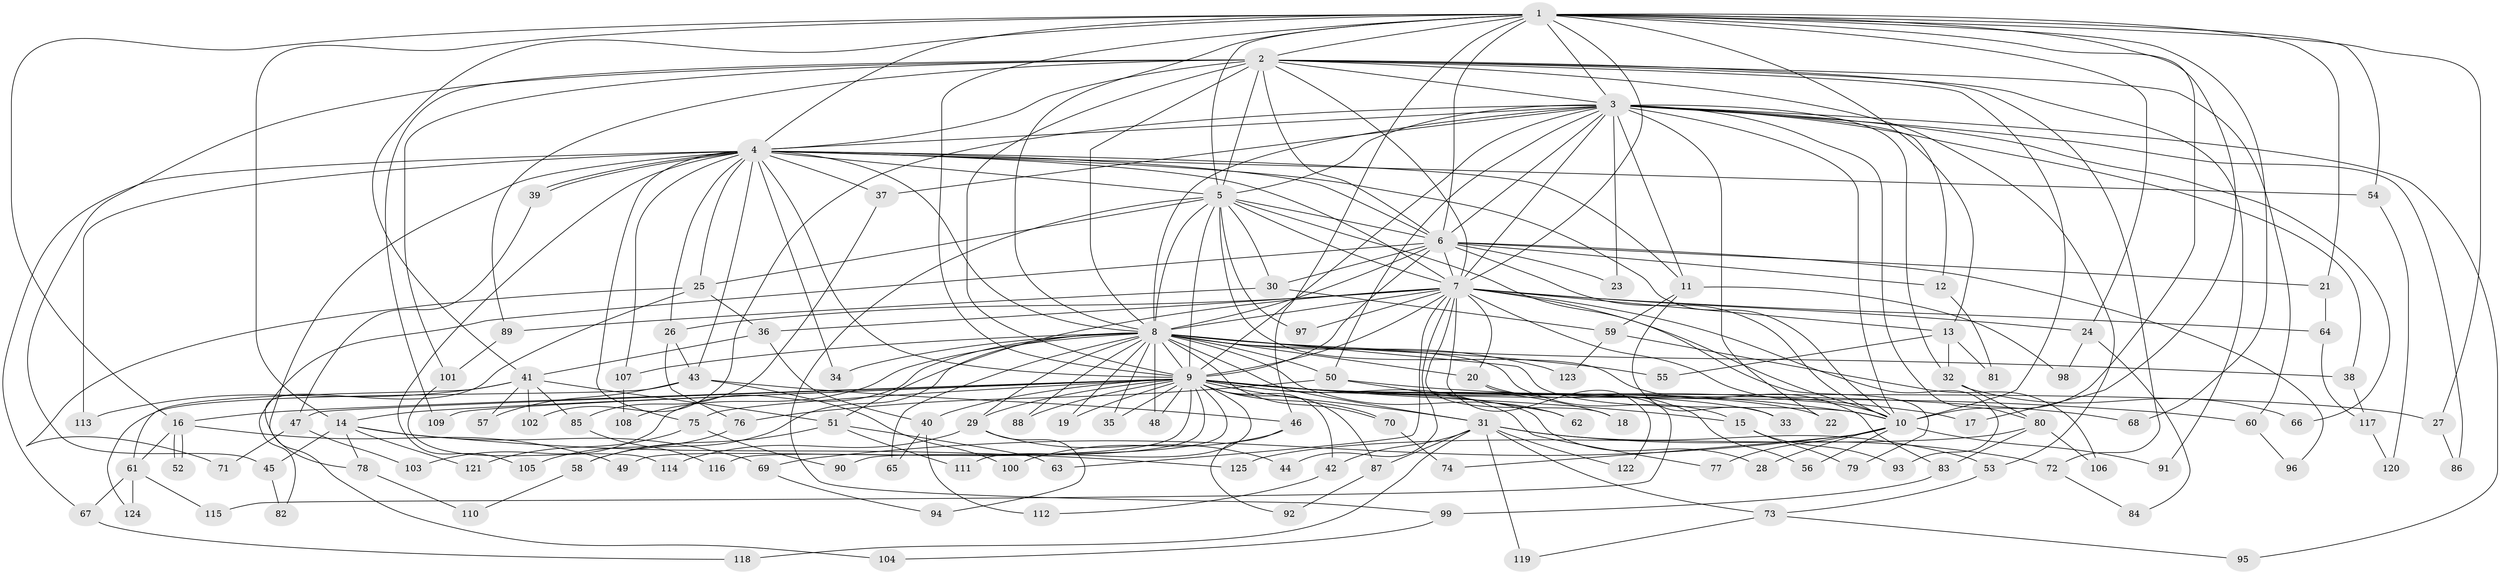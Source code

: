 // Generated by graph-tools (version 1.1) at 2025/44/03/09/25 04:44:25]
// undirected, 125 vertices, 275 edges
graph export_dot {
graph [start="1"]
  node [color=gray90,style=filled];
  1;
  2;
  3;
  4;
  5;
  6;
  7;
  8;
  9;
  10;
  11;
  12;
  13;
  14;
  15;
  16;
  17;
  18;
  19;
  20;
  21;
  22;
  23;
  24;
  25;
  26;
  27;
  28;
  29;
  30;
  31;
  32;
  33;
  34;
  35;
  36;
  37;
  38;
  39;
  40;
  41;
  42;
  43;
  44;
  45;
  46;
  47;
  48;
  49;
  50;
  51;
  52;
  53;
  54;
  55;
  56;
  57;
  58;
  59;
  60;
  61;
  62;
  63;
  64;
  65;
  66;
  67;
  68;
  69;
  70;
  71;
  72;
  73;
  74;
  75;
  76;
  77;
  78;
  79;
  80;
  81;
  82;
  83;
  84;
  85;
  86;
  87;
  88;
  89;
  90;
  91;
  92;
  93;
  94;
  95;
  96;
  97;
  98;
  99;
  100;
  101;
  102;
  103;
  104;
  105;
  106;
  107;
  108;
  109;
  110;
  111;
  112;
  113;
  114;
  115;
  116;
  117;
  118;
  119;
  120;
  121;
  122;
  123;
  124;
  125;
  1 -- 2;
  1 -- 3;
  1 -- 4;
  1 -- 5;
  1 -- 6;
  1 -- 7;
  1 -- 8;
  1 -- 9;
  1 -- 10;
  1 -- 13;
  1 -- 14;
  1 -- 16;
  1 -- 17;
  1 -- 21;
  1 -- 24;
  1 -- 27;
  1 -- 41;
  1 -- 46;
  1 -- 54;
  1 -- 68;
  2 -- 3;
  2 -- 4;
  2 -- 5;
  2 -- 6;
  2 -- 7;
  2 -- 8;
  2 -- 9;
  2 -- 10;
  2 -- 45;
  2 -- 53;
  2 -- 60;
  2 -- 72;
  2 -- 89;
  2 -- 91;
  2 -- 101;
  2 -- 109;
  3 -- 4;
  3 -- 5;
  3 -- 6;
  3 -- 7;
  3 -- 8;
  3 -- 9;
  3 -- 10;
  3 -- 11;
  3 -- 12;
  3 -- 22;
  3 -- 23;
  3 -- 32;
  3 -- 37;
  3 -- 38;
  3 -- 50;
  3 -- 66;
  3 -- 80;
  3 -- 86;
  3 -- 95;
  3 -- 102;
  4 -- 5;
  4 -- 6;
  4 -- 7;
  4 -- 8;
  4 -- 9;
  4 -- 10;
  4 -- 11;
  4 -- 25;
  4 -- 26;
  4 -- 34;
  4 -- 37;
  4 -- 39;
  4 -- 39;
  4 -- 43;
  4 -- 54;
  4 -- 67;
  4 -- 75;
  4 -- 78;
  4 -- 105;
  4 -- 107;
  4 -- 113;
  5 -- 6;
  5 -- 7;
  5 -- 8;
  5 -- 9;
  5 -- 10;
  5 -- 25;
  5 -- 30;
  5 -- 83;
  5 -- 97;
  5 -- 99;
  6 -- 7;
  6 -- 8;
  6 -- 9;
  6 -- 10;
  6 -- 12;
  6 -- 21;
  6 -- 23;
  6 -- 30;
  6 -- 82;
  6 -- 96;
  7 -- 8;
  7 -- 9;
  7 -- 10;
  7 -- 13;
  7 -- 18;
  7 -- 20;
  7 -- 24;
  7 -- 26;
  7 -- 36;
  7 -- 44;
  7 -- 51;
  7 -- 63;
  7 -- 64;
  7 -- 79;
  7 -- 93;
  7 -- 97;
  7 -- 122;
  8 -- 9;
  8 -- 10;
  8 -- 15;
  8 -- 19;
  8 -- 20;
  8 -- 29;
  8 -- 31;
  8 -- 34;
  8 -- 35;
  8 -- 38;
  8 -- 48;
  8 -- 50;
  8 -- 55;
  8 -- 58;
  8 -- 62;
  8 -- 65;
  8 -- 70;
  8 -- 88;
  8 -- 103;
  8 -- 107;
  8 -- 108;
  8 -- 123;
  9 -- 10;
  9 -- 14;
  9 -- 15;
  9 -- 16;
  9 -- 17;
  9 -- 18;
  9 -- 19;
  9 -- 22;
  9 -- 27;
  9 -- 28;
  9 -- 29;
  9 -- 31;
  9 -- 33;
  9 -- 35;
  9 -- 40;
  9 -- 42;
  9 -- 47;
  9 -- 48;
  9 -- 49;
  9 -- 68;
  9 -- 70;
  9 -- 75;
  9 -- 77;
  9 -- 87;
  9 -- 88;
  9 -- 90;
  9 -- 109;
  9 -- 111;
  9 -- 116;
  10 -- 28;
  10 -- 56;
  10 -- 69;
  10 -- 74;
  10 -- 77;
  10 -- 91;
  11 -- 33;
  11 -- 59;
  11 -- 98;
  12 -- 81;
  13 -- 32;
  13 -- 55;
  13 -- 81;
  14 -- 45;
  14 -- 69;
  14 -- 78;
  14 -- 121;
  14 -- 125;
  15 -- 79;
  15 -- 93;
  16 -- 49;
  16 -- 52;
  16 -- 52;
  16 -- 61;
  20 -- 56;
  20 -- 115;
  21 -- 64;
  24 -- 84;
  24 -- 98;
  25 -- 36;
  25 -- 71;
  25 -- 104;
  26 -- 43;
  26 -- 76;
  27 -- 86;
  29 -- 44;
  29 -- 94;
  29 -- 114;
  30 -- 59;
  30 -- 89;
  31 -- 42;
  31 -- 53;
  31 -- 72;
  31 -- 73;
  31 -- 87;
  31 -- 118;
  31 -- 119;
  31 -- 122;
  32 -- 66;
  32 -- 80;
  36 -- 40;
  36 -- 41;
  37 -- 85;
  38 -- 117;
  39 -- 47;
  40 -- 65;
  40 -- 112;
  41 -- 51;
  41 -- 57;
  41 -- 61;
  41 -- 85;
  41 -- 102;
  41 -- 113;
  42 -- 112;
  43 -- 46;
  43 -- 57;
  43 -- 100;
  43 -- 124;
  45 -- 82;
  46 -- 92;
  46 -- 100;
  47 -- 71;
  47 -- 103;
  50 -- 60;
  50 -- 62;
  50 -- 76;
  51 -- 58;
  51 -- 63;
  51 -- 111;
  53 -- 73;
  54 -- 120;
  58 -- 110;
  59 -- 106;
  59 -- 123;
  60 -- 96;
  61 -- 67;
  61 -- 115;
  61 -- 124;
  64 -- 117;
  67 -- 118;
  69 -- 94;
  70 -- 74;
  72 -- 84;
  73 -- 95;
  73 -- 119;
  75 -- 90;
  75 -- 121;
  76 -- 105;
  78 -- 110;
  80 -- 83;
  80 -- 106;
  80 -- 125;
  83 -- 99;
  85 -- 116;
  87 -- 92;
  89 -- 101;
  99 -- 104;
  101 -- 114;
  107 -- 108;
  117 -- 120;
}
